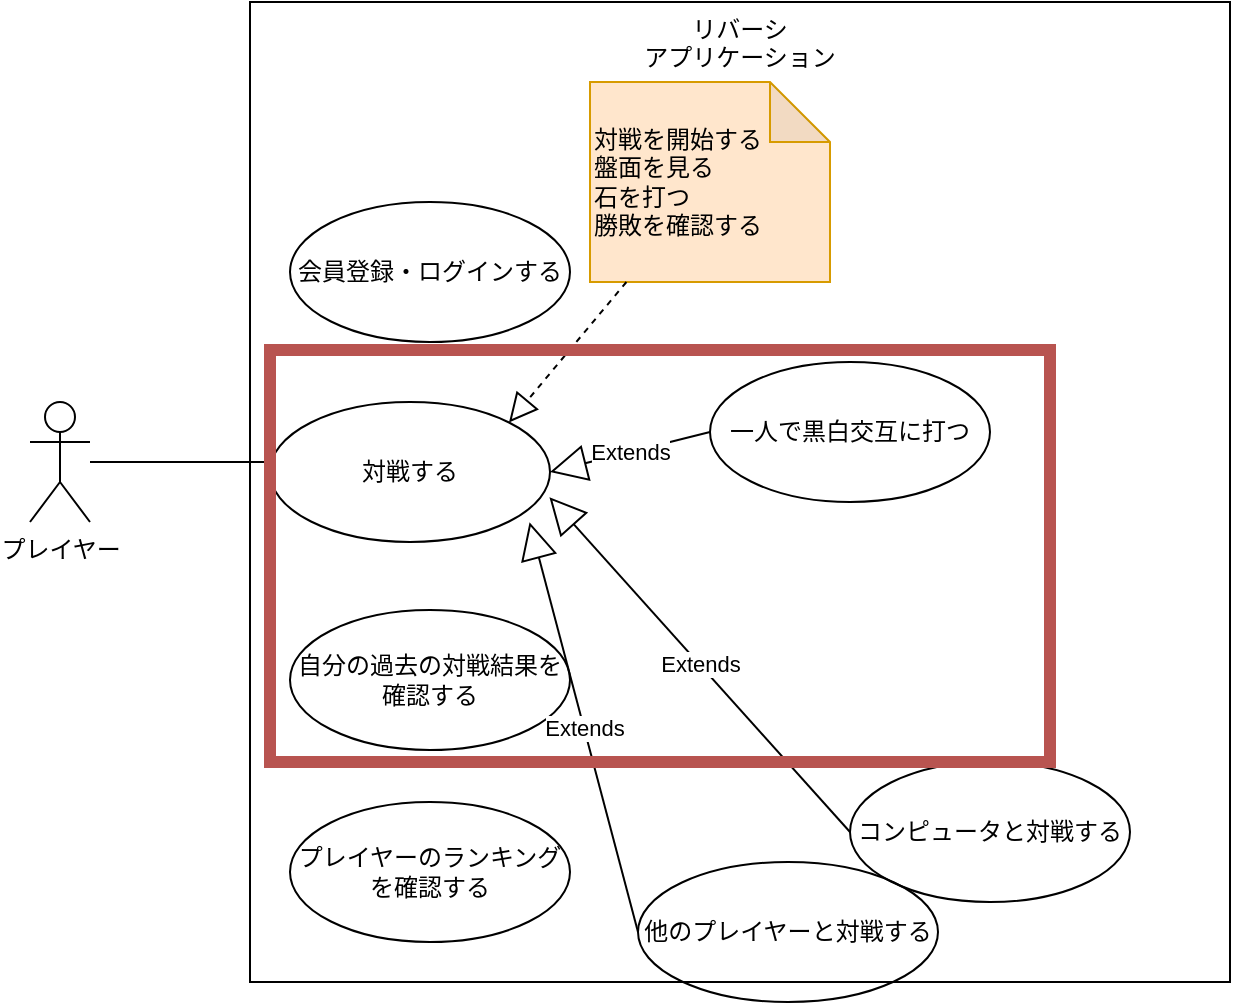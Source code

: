 <mxfile>
    <diagram id="bSk1ky4zfcNHuE82E0eM" name="ページ1">
        <mxGraphModel dx="714" dy="738" grid="1" gridSize="10" guides="1" tooltips="1" connect="1" arrows="1" fold="1" page="1" pageScale="1" pageWidth="827" pageHeight="1169" math="0" shadow="0">
            <root>
                <mxCell id="0"/>
                <mxCell id="1" parent="0"/>
                <mxCell id="2" value="プレイヤー" style="shape=umlActor;verticalLabelPosition=bottom;verticalAlign=top;html=1;" vertex="1" parent="1">
                    <mxGeometry x="110" y="260" width="30" height="60" as="geometry"/>
                </mxCell>
                <mxCell id="4" value="リバーシ&lt;br&gt;アプリケーション" style="whiteSpace=wrap;html=1;aspect=fixed;fillColor=none;verticalAlign=top;" vertex="1" parent="1">
                    <mxGeometry x="220" y="60" width="490" height="490" as="geometry"/>
                </mxCell>
                <mxCell id="5" value="対戦する" style="ellipse;whiteSpace=wrap;html=1;fillColor=none;" vertex="1" parent="1">
                    <mxGeometry x="230" y="260" width="140" height="70" as="geometry"/>
                </mxCell>
                <mxCell id="6" value="" style="line;strokeWidth=1;fillColor=none;align=left;verticalAlign=middle;spacingTop=-1;spacingLeft=3;spacingRight=3;rotatable=0;labelPosition=right;points=[];portConstraint=eastwest;strokeColor=inherit;" vertex="1" parent="1">
                    <mxGeometry x="140" y="286" width="90" height="8" as="geometry"/>
                </mxCell>
                <mxCell id="7" value="対戦を開始する&lt;br&gt;盤面を見る&lt;br&gt;石を打つ&lt;br&gt;&lt;div style=&quot;&quot;&gt;&lt;span style=&quot;background-color: initial;&quot;&gt;勝敗を確認する&lt;/span&gt;&lt;/div&gt;" style="shape=note;whiteSpace=wrap;html=1;backgroundOutline=1;darkOpacity=0.05;fillColor=#ffe6cc;align=left;strokeColor=#d79b00;" vertex="1" parent="1">
                    <mxGeometry x="390" y="100" width="120" height="100" as="geometry"/>
                </mxCell>
                <mxCell id="8" value="自分の過去の対戦結果を確認する" style="ellipse;whiteSpace=wrap;html=1;fillColor=none;" vertex="1" parent="1">
                    <mxGeometry x="240" y="364" width="140" height="70" as="geometry"/>
                </mxCell>
                <mxCell id="9" value="会員登録・ログインする" style="ellipse;whiteSpace=wrap;html=1;fillColor=none;" vertex="1" parent="1">
                    <mxGeometry x="240" y="160" width="140" height="70" as="geometry"/>
                </mxCell>
                <mxCell id="10" value="一人で黒白交互に打つ" style="ellipse;whiteSpace=wrap;html=1;fillColor=none;" vertex="1" parent="1">
                    <mxGeometry x="450" y="240" width="140" height="70" as="geometry"/>
                </mxCell>
                <mxCell id="11" value="コンピュータと対戦する" style="ellipse;whiteSpace=wrap;html=1;fillColor=none;" vertex="1" parent="1">
                    <mxGeometry x="520" y="440" width="140" height="70" as="geometry"/>
                </mxCell>
                <mxCell id="12" value="他のプレイヤーと対戦する" style="ellipse;whiteSpace=wrap;html=1;fillColor=none;" vertex="1" parent="1">
                    <mxGeometry x="414" y="490" width="150" height="70" as="geometry"/>
                </mxCell>
                <mxCell id="13" value="プレイヤーのランキングを確認する" style="ellipse;whiteSpace=wrap;html=1;fillColor=none;" vertex="1" parent="1">
                    <mxGeometry x="240" y="460" width="140" height="70" as="geometry"/>
                </mxCell>
                <mxCell id="14" value="Extends" style="endArrow=block;endSize=16;endFill=0;html=1;entryX=1;entryY=0.5;entryDx=0;entryDy=0;exitX=0;exitY=0.5;exitDx=0;exitDy=0;" edge="1" parent="1" source="10" target="5">
                    <mxGeometry width="160" relative="1" as="geometry">
                        <mxPoint x="360" y="320" as="sourcePoint"/>
                        <mxPoint x="520" y="320" as="targetPoint"/>
                    </mxGeometry>
                </mxCell>
                <mxCell id="15" value="Extends" style="endArrow=block;endSize=16;endFill=0;html=1;entryX=0.998;entryY=0.68;entryDx=0;entryDy=0;exitX=0;exitY=0.5;exitDx=0;exitDy=0;entryPerimeter=0;" edge="1" parent="1" source="11" target="5">
                    <mxGeometry width="160" relative="1" as="geometry">
                        <mxPoint x="460" y="285.0" as="sourcePoint"/>
                        <mxPoint x="380.0" y="305" as="targetPoint"/>
                    </mxGeometry>
                </mxCell>
                <mxCell id="16" value="Extends" style="endArrow=block;endSize=16;endFill=0;html=1;exitX=0;exitY=0.5;exitDx=0;exitDy=0;entryX=0.927;entryY=0.859;entryDx=0;entryDy=0;entryPerimeter=0;" edge="1" parent="1" source="12" target="5">
                    <mxGeometry width="160" relative="1" as="geometry">
                        <mxPoint x="470" y="295.0" as="sourcePoint"/>
                        <mxPoint x="370" y="300" as="targetPoint"/>
                    </mxGeometry>
                </mxCell>
                <mxCell id="17" value="" style="endArrow=block;dashed=1;endFill=0;endSize=12;html=1;entryX=1;entryY=0;entryDx=0;entryDy=0;" edge="1" parent="1" source="7" target="5">
                    <mxGeometry width="160" relative="1" as="geometry">
                        <mxPoint x="250" y="310" as="sourcePoint"/>
                        <mxPoint x="410" y="310" as="targetPoint"/>
                    </mxGeometry>
                </mxCell>
                <mxCell id="18" value="" style="rounded=0;whiteSpace=wrap;html=1;fillColor=none;strokeColor=#b85450;strokeWidth=6;" vertex="1" parent="1">
                    <mxGeometry x="230" y="234" width="390" height="206" as="geometry"/>
                </mxCell>
            </root>
        </mxGraphModel>
    </diagram>
</mxfile>
